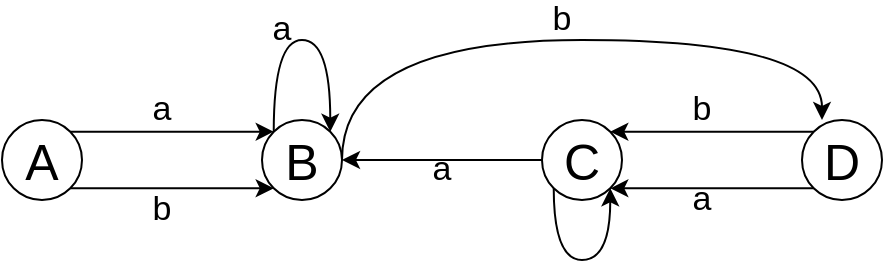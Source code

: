 <mxfile version="12.3.7" type="github" pages="1"><diagram id="ZqQCJ6-V7_kxT53W3KlE" name="第 1 页"><mxGraphModel dx="878" dy="460" grid="1" gridSize="10" guides="1" tooltips="1" connect="1" arrows="1" fold="1" page="1" pageScale="1" pageWidth="827" pageHeight="1169" math="0" shadow="0"><root><mxCell id="0"/><mxCell id="1" parent="0"/><mxCell id="VvWhNq-RYqt0wWvj9b9t-6" style="edgeStyle=orthogonalEdgeStyle;curved=1;orthogonalLoop=1;jettySize=auto;html=1;exitX=1;exitY=0;exitDx=0;exitDy=0;entryX=0;entryY=0;entryDx=0;entryDy=0;" edge="1" parent="1" source="VvWhNq-RYqt0wWvj9b9t-1" target="VvWhNq-RYqt0wWvj9b9t-2"><mxGeometry relative="1" as="geometry"><Array as="points"><mxPoint x="230" y="476"/><mxPoint x="230" y="476"/></Array></mxGeometry></mxCell><mxCell id="VvWhNq-RYqt0wWvj9b9t-7" style="edgeStyle=orthogonalEdgeStyle;curved=1;orthogonalLoop=1;jettySize=auto;html=1;exitX=1;exitY=1;exitDx=0;exitDy=0;entryX=0;entryY=1;entryDx=0;entryDy=0;" edge="1" parent="1" source="VvWhNq-RYqt0wWvj9b9t-1" target="VvWhNq-RYqt0wWvj9b9t-2"><mxGeometry relative="1" as="geometry"><Array as="points"><mxPoint x="230" y="504"/><mxPoint x="230" y="504"/></Array></mxGeometry></mxCell><mxCell id="VvWhNq-RYqt0wWvj9b9t-1" value="&lt;font style=&quot;font-size: 25px&quot;&gt;A&lt;/font&gt;" style="ellipse;whiteSpace=wrap;html=1;aspect=fixed;" vertex="1" parent="1"><mxGeometry x="140" y="470" width="40" height="40" as="geometry"/></mxCell><mxCell id="VvWhNq-RYqt0wWvj9b9t-9" style="edgeStyle=orthogonalEdgeStyle;curved=1;orthogonalLoop=1;jettySize=auto;html=1;exitX=1;exitY=0.5;exitDx=0;exitDy=0;entryX=0.25;entryY=0;entryDx=0;entryDy=0;entryPerimeter=0;" edge="1" parent="1" source="VvWhNq-RYqt0wWvj9b9t-2" target="VvWhNq-RYqt0wWvj9b9t-4"><mxGeometry relative="1" as="geometry"><Array as="points"><mxPoint x="310" y="430"/><mxPoint x="550" y="430"/></Array></mxGeometry></mxCell><mxCell id="VvWhNq-RYqt0wWvj9b9t-2" value="&lt;font style=&quot;font-size: 25px&quot;&gt;B&lt;/font&gt;" style="ellipse;whiteSpace=wrap;html=1;aspect=fixed;" vertex="1" parent="1"><mxGeometry x="270" y="470" width="40" height="40" as="geometry"/></mxCell><mxCell id="VvWhNq-RYqt0wWvj9b9t-13" style="edgeStyle=orthogonalEdgeStyle;curved=1;orthogonalLoop=1;jettySize=auto;html=1;exitX=0;exitY=0.5;exitDx=0;exitDy=0;entryX=1;entryY=0.5;entryDx=0;entryDy=0;" edge="1" parent="1" source="VvWhNq-RYqt0wWvj9b9t-3" target="VvWhNq-RYqt0wWvj9b9t-2"><mxGeometry relative="1" as="geometry"/></mxCell><mxCell id="VvWhNq-RYqt0wWvj9b9t-3" value="&lt;font style=&quot;font-size: 25px&quot;&gt;C&lt;/font&gt;" style="ellipse;whiteSpace=wrap;html=1;aspect=fixed;" vertex="1" parent="1"><mxGeometry x="410" y="470" width="40" height="40" as="geometry"/></mxCell><mxCell id="VvWhNq-RYqt0wWvj9b9t-10" style="edgeStyle=orthogonalEdgeStyle;curved=1;orthogonalLoop=1;jettySize=auto;html=1;exitX=0;exitY=0;exitDx=0;exitDy=0;entryX=1;entryY=0;entryDx=0;entryDy=0;" edge="1" parent="1" source="VvWhNq-RYqt0wWvj9b9t-4" target="VvWhNq-RYqt0wWvj9b9t-3"><mxGeometry relative="1" as="geometry"/></mxCell><mxCell id="VvWhNq-RYqt0wWvj9b9t-11" style="edgeStyle=orthogonalEdgeStyle;curved=1;orthogonalLoop=1;jettySize=auto;html=1;exitX=0;exitY=1;exitDx=0;exitDy=0;entryX=1;entryY=1;entryDx=0;entryDy=0;" edge="1" parent="1" source="VvWhNq-RYqt0wWvj9b9t-4" target="VvWhNq-RYqt0wWvj9b9t-3"><mxGeometry relative="1" as="geometry"/></mxCell><mxCell id="VvWhNq-RYqt0wWvj9b9t-4" value="&lt;font style=&quot;font-size: 25px&quot;&gt;D&lt;/font&gt;" style="ellipse;whiteSpace=wrap;html=1;aspect=fixed;" vertex="1" parent="1"><mxGeometry x="540" y="470" width="40" height="40" as="geometry"/></mxCell><mxCell id="VvWhNq-RYqt0wWvj9b9t-8" style="edgeStyle=orthogonalEdgeStyle;curved=1;orthogonalLoop=1;jettySize=auto;html=1;exitX=0;exitY=0;exitDx=0;exitDy=0;entryX=1;entryY=0;entryDx=0;entryDy=0;" edge="1" parent="1" source="VvWhNq-RYqt0wWvj9b9t-2" target="VvWhNq-RYqt0wWvj9b9t-2"><mxGeometry relative="1" as="geometry"><Array as="points"><mxPoint x="276" y="430"/><mxPoint x="304" y="430"/></Array></mxGeometry></mxCell><mxCell id="VvWhNq-RYqt0wWvj9b9t-12" style="edgeStyle=orthogonalEdgeStyle;curved=1;orthogonalLoop=1;jettySize=auto;html=1;exitX=0;exitY=1;exitDx=0;exitDy=0;entryX=1;entryY=1;entryDx=0;entryDy=0;" edge="1" parent="1" source="VvWhNq-RYqt0wWvj9b9t-3" target="VvWhNq-RYqt0wWvj9b9t-3"><mxGeometry relative="1" as="geometry"><Array as="points"><mxPoint x="416" y="540"/><mxPoint x="444" y="540"/></Array></mxGeometry></mxCell><mxCell id="VvWhNq-RYqt0wWvj9b9t-14" value="&lt;font style=&quot;font-size: 17px&quot;&gt;a&lt;/font&gt;" style="text;html=1;strokeColor=none;fillColor=none;align=center;verticalAlign=middle;whiteSpace=wrap;rounded=0;" vertex="1" parent="1"><mxGeometry x="210" y="460" width="20" height="10" as="geometry"/></mxCell><mxCell id="VvWhNq-RYqt0wWvj9b9t-15" value="&lt;font style=&quot;font-size: 17px&quot;&gt;b&lt;/font&gt;" style="text;html=1;strokeColor=none;fillColor=none;align=center;verticalAlign=middle;whiteSpace=wrap;rounded=0;" vertex="1" parent="1"><mxGeometry x="210" y="510" width="20" height="10" as="geometry"/></mxCell><mxCell id="VvWhNq-RYqt0wWvj9b9t-22" value="&lt;font style=&quot;font-size: 17px&quot;&gt;a&lt;/font&gt;" style="text;html=1;strokeColor=none;fillColor=none;align=center;verticalAlign=middle;whiteSpace=wrap;rounded=0;" vertex="1" parent="1"><mxGeometry x="270" y="420" width="20" height="10" as="geometry"/></mxCell><mxCell id="VvWhNq-RYqt0wWvj9b9t-23" value="&lt;font style=&quot;font-size: 17px&quot;&gt;a&lt;/font&gt;" style="text;html=1;strokeColor=none;fillColor=none;align=center;verticalAlign=middle;whiteSpace=wrap;rounded=0;" vertex="1" parent="1"><mxGeometry x="350" y="490" width="20" height="10" as="geometry"/></mxCell><mxCell id="VvWhNq-RYqt0wWvj9b9t-24" value="&lt;font style=&quot;font-size: 17px&quot;&gt;a&lt;/font&gt;" style="text;html=1;strokeColor=none;fillColor=none;align=center;verticalAlign=middle;whiteSpace=wrap;rounded=0;" vertex="1" parent="1"><mxGeometry x="480" y="505" width="20" height="10" as="geometry"/></mxCell><mxCell id="VvWhNq-RYqt0wWvj9b9t-25" value="&lt;font style=&quot;font-size: 17px&quot;&gt;b&lt;/font&gt;" style="text;html=1;strokeColor=none;fillColor=none;align=center;verticalAlign=middle;whiteSpace=wrap;rounded=0;" vertex="1" parent="1"><mxGeometry x="410" y="415" width="20" height="10" as="geometry"/></mxCell><mxCell id="VvWhNq-RYqt0wWvj9b9t-26" value="&lt;font style=&quot;font-size: 17px&quot;&gt;b&lt;/font&gt;" style="text;html=1;strokeColor=none;fillColor=none;align=center;verticalAlign=middle;whiteSpace=wrap;rounded=0;" vertex="1" parent="1"><mxGeometry x="480" y="460" width="20" height="10" as="geometry"/></mxCell></root></mxGraphModel></diagram></mxfile>